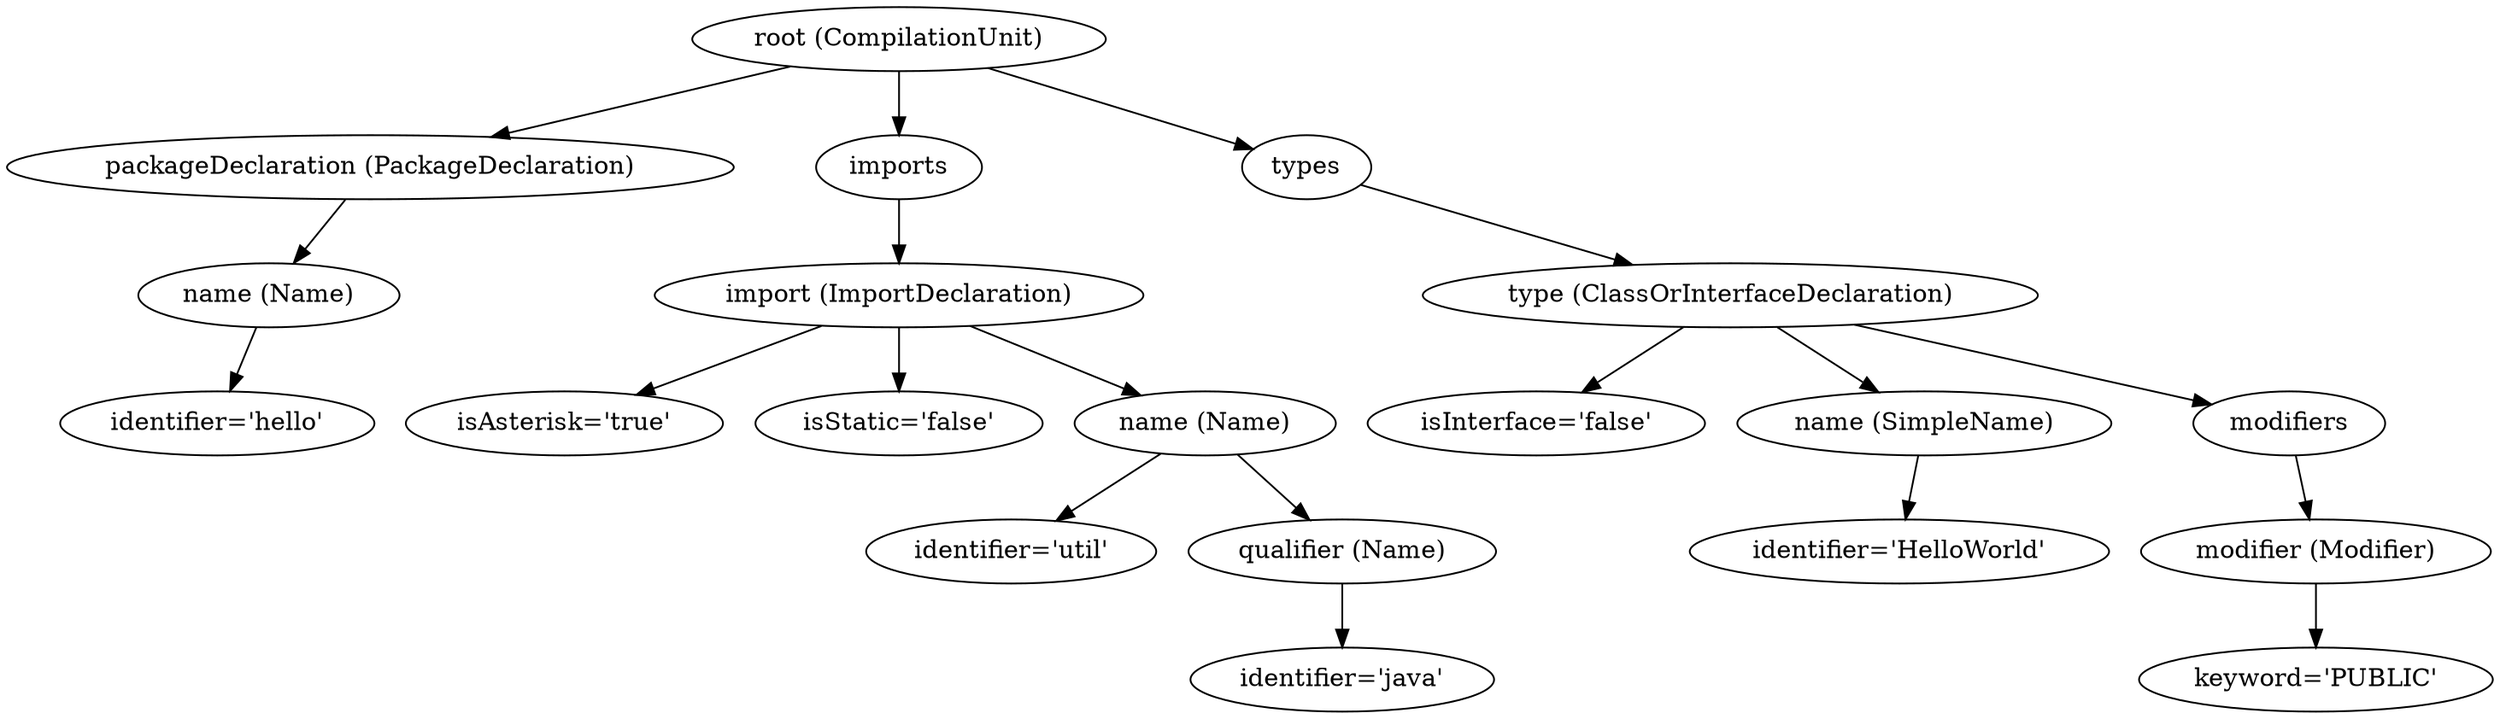digraph {
n0 [label="root (CompilationUnit)"];
n1 [label="packageDeclaration (PackageDeclaration)"];
n0 -> n1;
n2 [label="name (Name)"];
n1 -> n2;
n3 [label="identifier='hello'"];
n2 -> n3;
n4 [label="imports"];
n0 -> n4;
n5 [label="import (ImportDeclaration)"];
n4 -> n5;
n6 [label="isAsterisk='true'"];
n5 -> n6;
n7 [label="isStatic='false'"];
n5 -> n7;
n8 [label="name (Name)"];
n5 -> n8;
n9 [label="identifier='util'"];
n8 -> n9;
n10 [label="qualifier (Name)"];
n8 -> n10;
n11 [label="identifier='java'"];
n10 -> n11;
n12 [label="types"];
n0 -> n12;
n13 [label="type (ClassOrInterfaceDeclaration)"];
n12 -> n13;
n14 [label="isInterface='false'"];
n13 -> n14;
n15 [label="name (SimpleName)"];
n13 -> n15;
n16 [label="identifier='HelloWorld'"];
n15 -> n16;
n17 [label="modifiers"];
n13 -> n17;
n18 [label="modifier (Modifier)"];
n17 -> n18;
n19 [label="keyword='PUBLIC'"];
n18 -> n19;
}